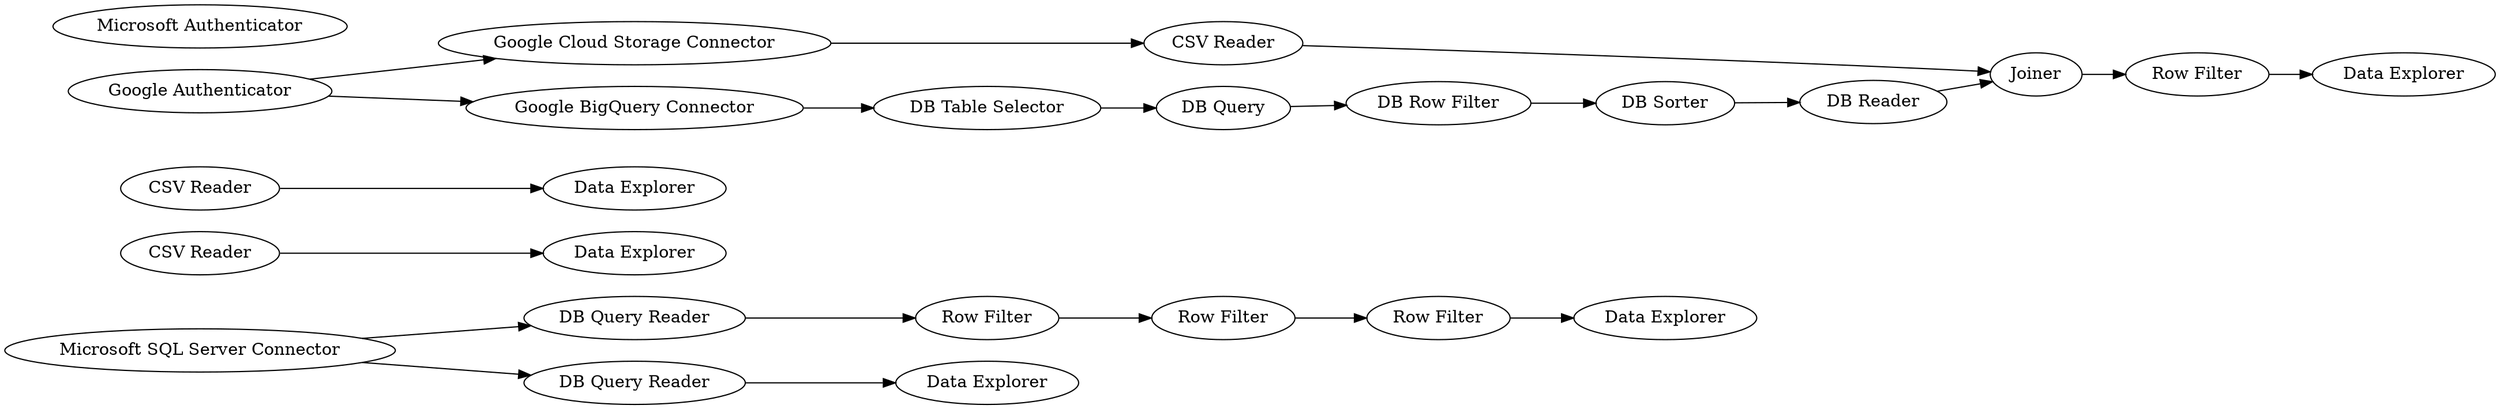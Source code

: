 digraph {
	1 [label="Microsoft SQL Server Connector"]
	2 [label="DB Query Reader"]
	3 [label="DB Query Reader"]
	4 [label="CSV Reader"]
	5 [label="CSV Reader"]
	6 [label="Row Filter"]
	7 [label="Row Filter"]
	8 [label="Row Filter"]
	9 [label="Data Explorer"]
	10 [label="Data Explorer"]
	11 [label="Data Explorer"]
	12 [label="Data Explorer"]
	13 [label="Google Authenticator"]
	14 [label="Google Cloud Storage Connector"]
	15 [label="Google BigQuery Connector"]
	16 [label="DB Table Selector"]
	17 [label="DB Query"]
	18 [label="DB Sorter"]
	19 [label="DB Row Filter"]
	20 [label="DB Reader"]
	21 [label="Row Filter"]
	22 [label="Data Explorer"]
	23 [label="CSV Reader"]
	24 [label=Joiner]
	25 [label="Microsoft Authenticator"]
	1 -> 3
	1 -> 2
	2 -> 6
	3 -> 11
	4 -> 9
	5 -> 10
	6 -> 7
	7 -> 8
	8 -> 12
	13 -> 15
	13 -> 14
	14 -> 23
	15 -> 16
	16 -> 17
	17 -> 19
	18 -> 20
	19 -> 18
	20 -> 24
	21 -> 22
	23 -> 24
	24 -> 21
	rankdir=LR
}

